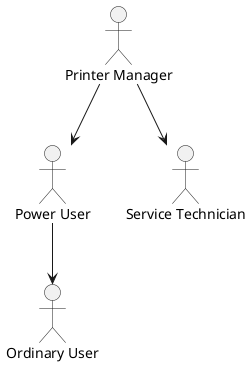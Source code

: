 @startuml
PM as "Printer Manager"
PU as "Power User"
ST as "Service Technician"
OU as "Ordinary User"


PM --> ST
PM --> PU
PU --> OU
@enduml